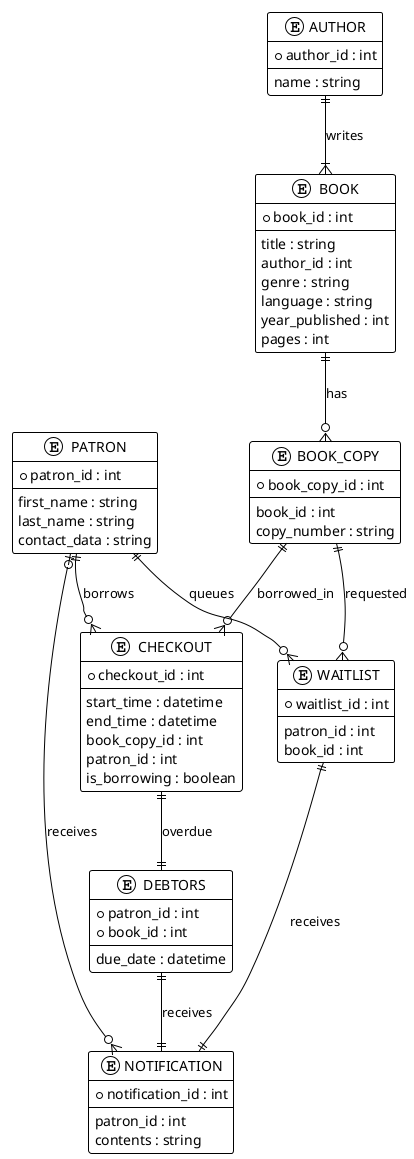 @startuml
!theme plain
!define RECTANGLE class

entity "AUTHOR" as Author {
  * author_id : int
  --
  name : string
}

entity "BOOK" as Book {
  * book_id : int
  --
  title : string
  author_id : int
  genre : string
  language : string
  year_published : int
  pages : int
}

entity "BOOK_COPY" as BookCopy {
  * book_copy_id : int
  --
  book_id : int
  copy_number : string
}

entity "PATRON" as Patron {
  * patron_id : int
  --
  first_name : string
  last_name : string
  contact_data : string
}

entity "CHECKOUT" as Checkout {
  * checkout_id : int
  --
  start_time : datetime
  end_time : datetime
  book_copy_id : int
  patron_id : int
  is_borrowing : boolean
}

entity "WAITLIST" as Waitlist {
  * waitlist_id : int
  --
  patron_id : int
  book_id : int
}

entity "NOTIFICATION" as Notification {
  * notification_id : int
  --
  patron_id : int
  contents : string
}

entity "DEBTORS" as Debtors {
  * patron_id : int
  * book_id : int
  --
  due_date : datetime
}

Author ||--|{ Book : writes
Book ||--o{ BookCopy : has
BookCopy ||--o{ Checkout : borrowed_in
Patron ||--o{ Checkout : borrows
Patron ||--o{ Waitlist : queues
BookCopy ||--o{ Waitlist : requested
Patron |o--o{ Notification : receives
Checkout ||--|| Debtors : overdue
Debtors ||--|| Notification : receives
Waitlist ||--|| Notification : receives


@enduml

